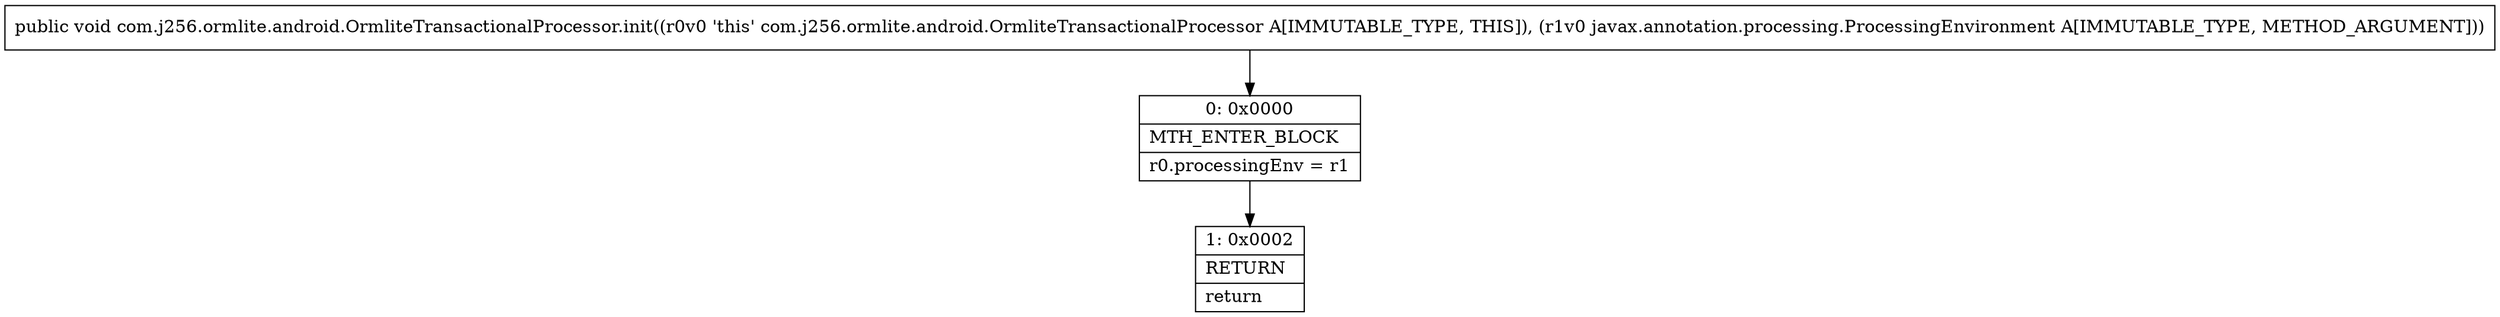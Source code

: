 digraph "CFG forcom.j256.ormlite.android.OrmliteTransactionalProcessor.init(Ljavax\/annotation\/processing\/ProcessingEnvironment;)V" {
Node_0 [shape=record,label="{0\:\ 0x0000|MTH_ENTER_BLOCK\l|r0.processingEnv = r1\l}"];
Node_1 [shape=record,label="{1\:\ 0x0002|RETURN\l|return\l}"];
MethodNode[shape=record,label="{public void com.j256.ormlite.android.OrmliteTransactionalProcessor.init((r0v0 'this' com.j256.ormlite.android.OrmliteTransactionalProcessor A[IMMUTABLE_TYPE, THIS]), (r1v0 javax.annotation.processing.ProcessingEnvironment A[IMMUTABLE_TYPE, METHOD_ARGUMENT])) }"];
MethodNode -> Node_0;
Node_0 -> Node_1;
}

